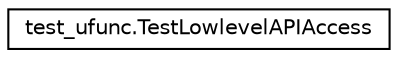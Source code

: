 digraph "Graphical Class Hierarchy"
{
 // LATEX_PDF_SIZE
  edge [fontname="Helvetica",fontsize="10",labelfontname="Helvetica",labelfontsize="10"];
  node [fontname="Helvetica",fontsize="10",shape=record];
  rankdir="LR";
  Node0 [label="test_ufunc.TestLowlevelAPIAccess",height=0.2,width=0.4,color="black", fillcolor="white", style="filled",URL="$classtest__ufunc_1_1TestLowlevelAPIAccess.html",tooltip=" "];
}
